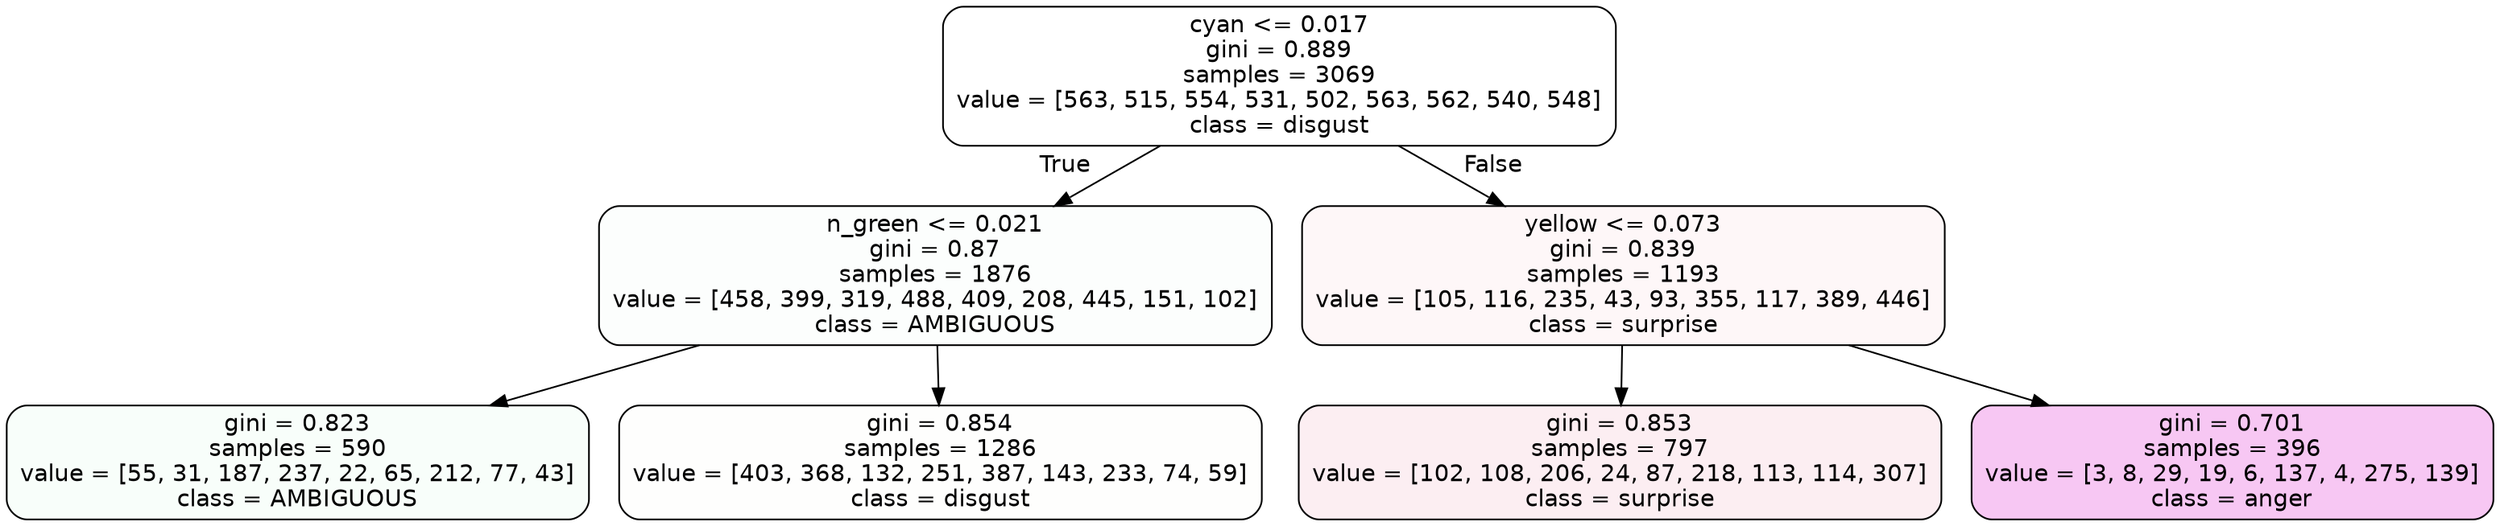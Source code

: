 digraph Tree {
node [shape=box, style="filled, rounded", color="black", fontname=helvetica] ;
edge [fontname=helvetica] ;
0 [label="cyan <= 0.017\ngini = 0.889\nsamples = 3069\nvalue = [563, 515, 554, 531, 502, 563, 562, 540, 548]\nclass = disgust", fillcolor="#e5813900"] ;
1 [label="n_green <= 0.021\ngini = 0.87\nsamples = 1876\nvalue = [458, 399, 319, 488, 409, 208, 445, 151, 102]\nclass = AMBIGUOUS", fillcolor="#39e58103"] ;
0 -> 1 [labeldistance=2.5, labelangle=45, headlabel="True"] ;
2 [label="gini = 0.823\nsamples = 590\nvalue = [55, 31, 187, 237, 22, 65, 212, 77, 43]\nclass = AMBIGUOUS", fillcolor="#39e58109"] ;
1 -> 2 ;
3 [label="gini = 0.854\nsamples = 1286\nvalue = [403, 368, 132, 251, 387, 143, 233, 74, 59]\nclass = disgust", fillcolor="#e5813902"] ;
1 -> 3 ;
4 [label="yellow <= 0.073\ngini = 0.839\nsamples = 1193\nvalue = [105, 116, 235, 43, 93, 355, 117, 389, 446]\nclass = surprise", fillcolor="#e539640a"] ;
0 -> 4 [labeldistance=2.5, labelangle=-45, headlabel="False"] ;
5 [label="gini = 0.853\nsamples = 797\nvalue = [102, 108, 206, 24, 87, 218, 113, 114, 307]\nclass = surprise", fillcolor="#e5396415"] ;
4 -> 5 ;
6 [label="gini = 0.701\nsamples = 396\nvalue = [3, 8, 29, 19, 6, 137, 4, 275, 139]\nclass = anger", fillcolor="#e539d748"] ;
4 -> 6 ;
}